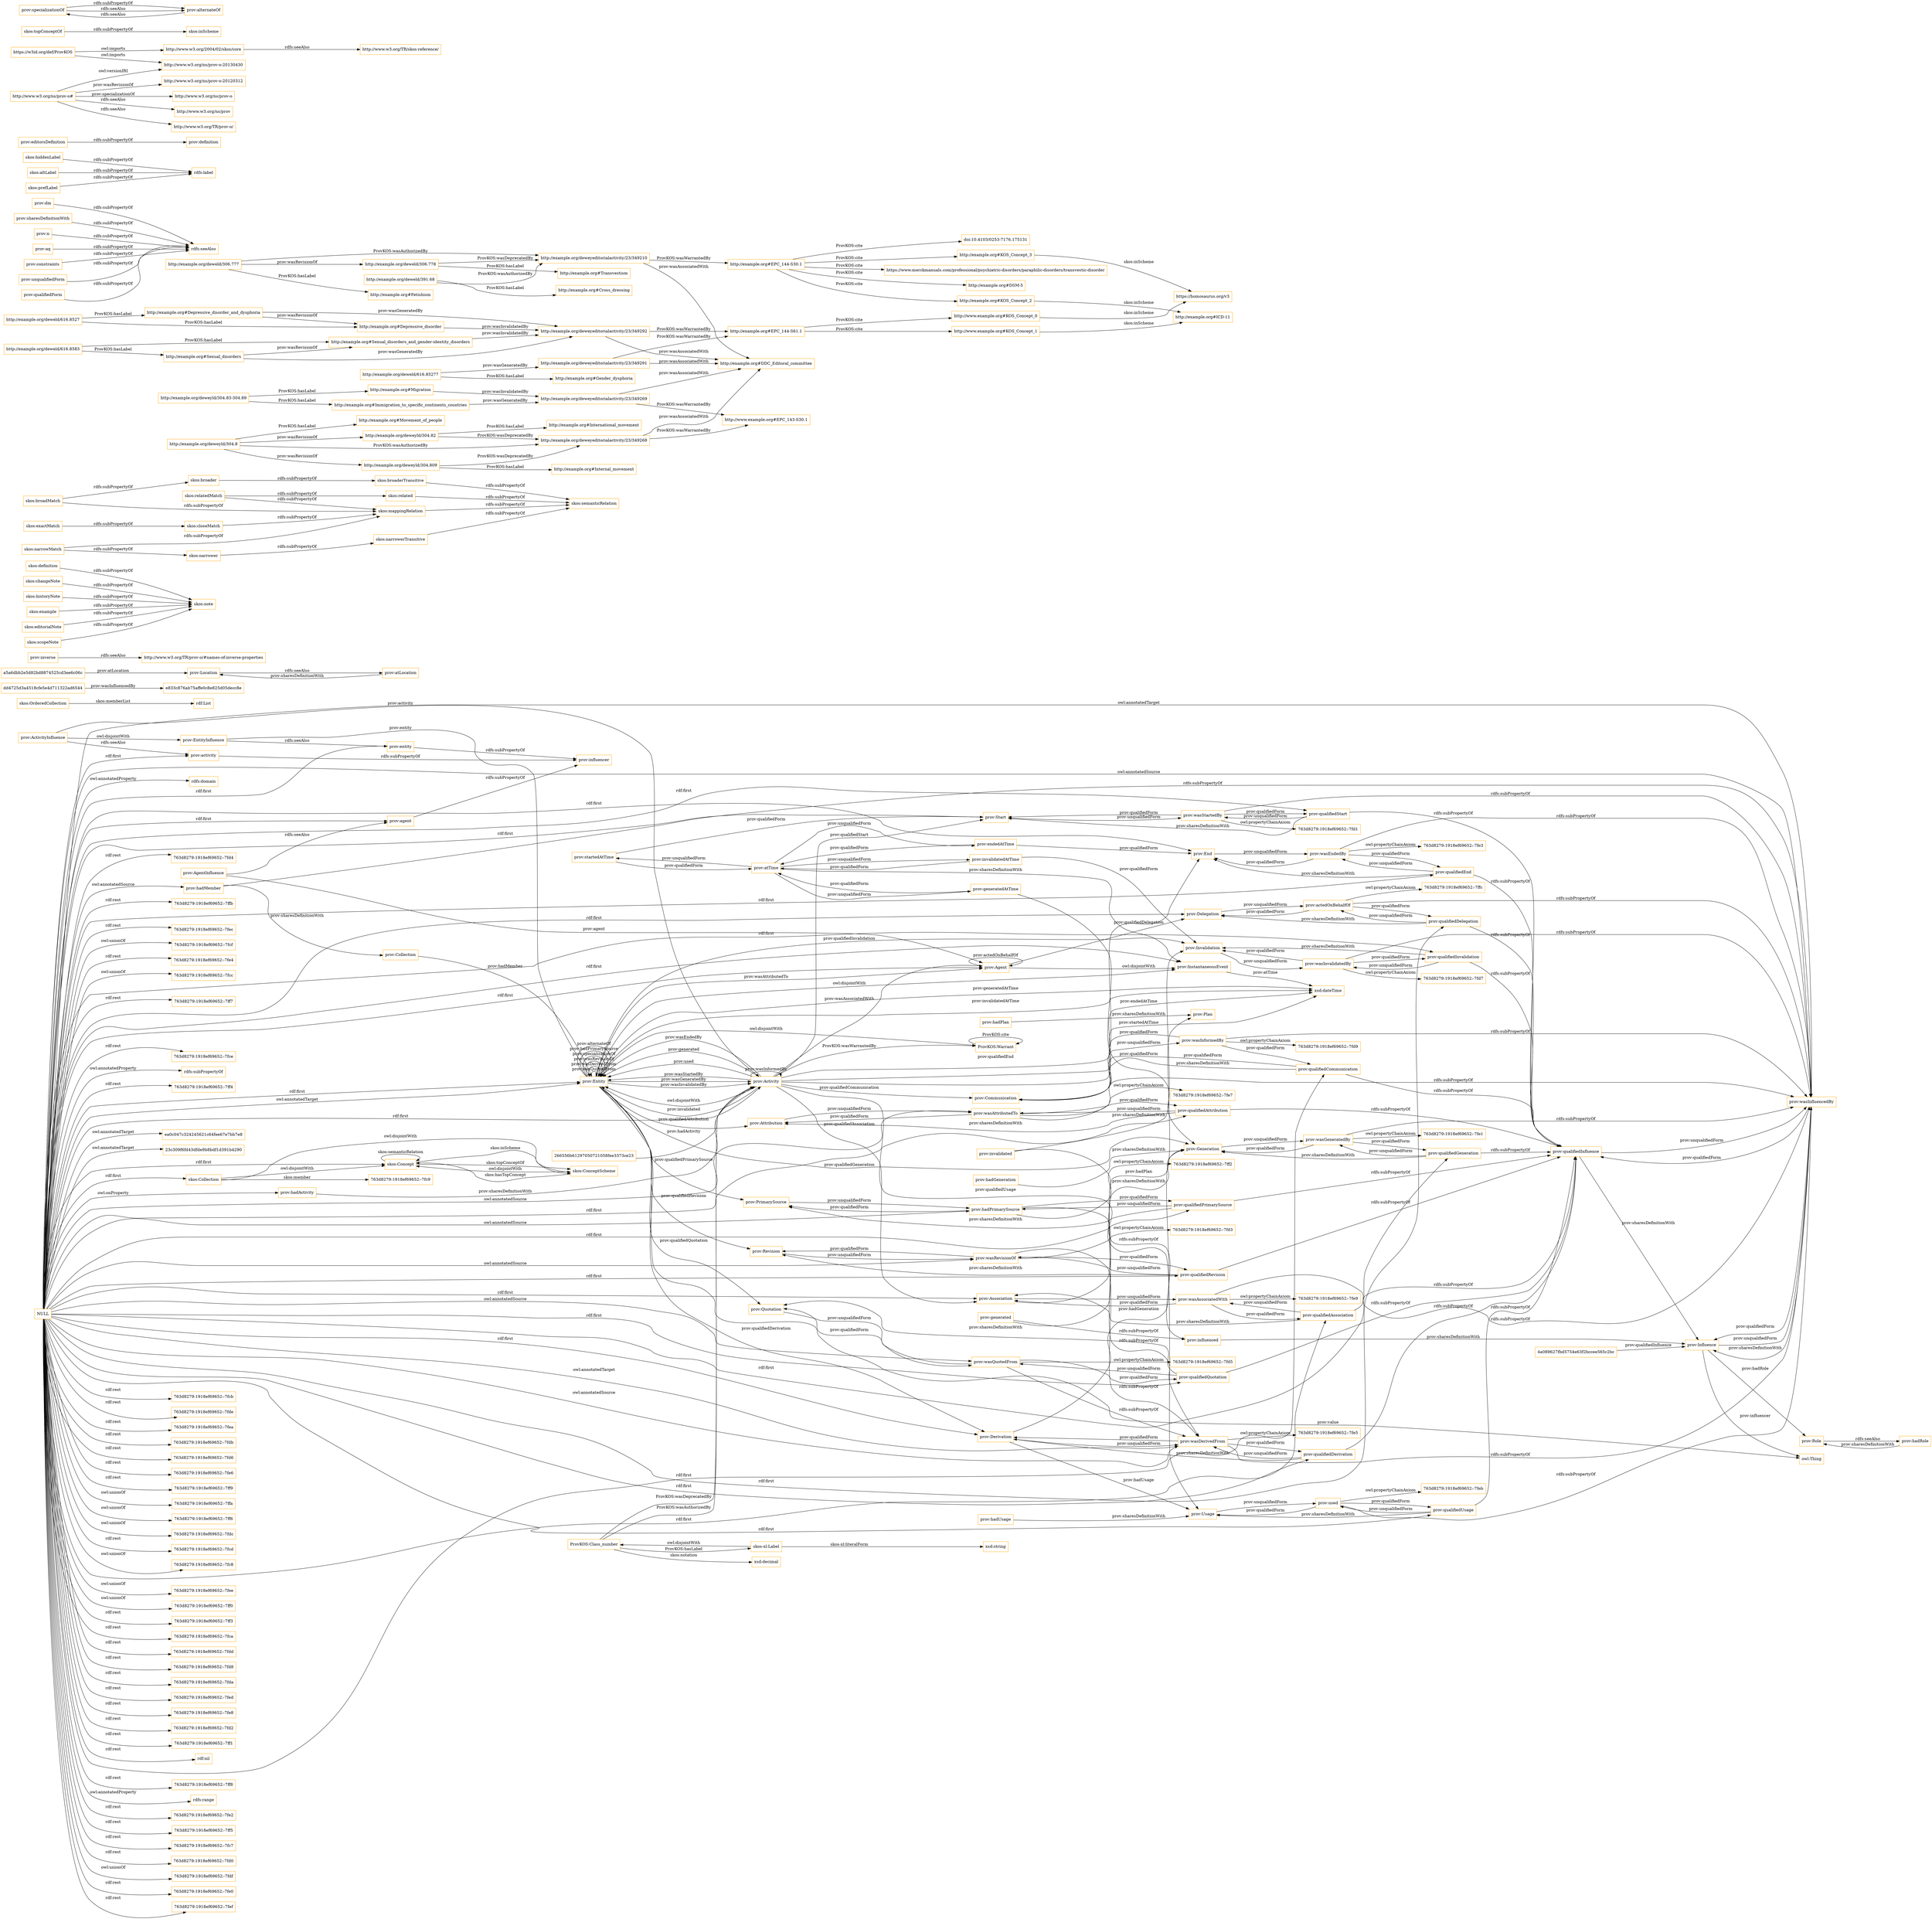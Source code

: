 digraph ar2dtool_diagram { 
rankdir=LR;
size="1501"
node [shape = rectangle, color="orange"]; "prov:Agent" "ProvKOS:Warrant" "rdf:List" "skos:ConceptScheme" "prov:Entity" "skos-xl:Label" "skos:Concept" "prov:Activity" "ProvKOS:Class_number" "prov:Influence" "prov:End" "prov:Derivation" "prov:Role" "dd4725d3a4518cfe5e4d711322ad6544" "prov:Quotation" "prov:Collection" "prov:InstantaneousEvent" "4a089627fbd5754e63f2bccee565c2bc" "prov:Delegation" "prov:Invalidation" "ea0c047c324245621c64fee67e7bb7e8" "23c309f6fd43dfde9b8bdf1d391b4290" "a5a6dbb2e5d82bd8874525cd3ee6c06c" "prov:Usage" "prov:Attribution" "prov:PrimarySource" "owl:Thing" "prov:ActivityInfluence" "266556b61297050721058fee3373ce23" "prov:Revision" "prov:Communication" "prov:Association" "prov:Start" "prov:Plan" "prov:EntityInfluence" "prov:Location" "e833c876ab75affe0c8e825d05decc8e" "prov:AgentInfluence" "prov:Generation" "763d8279:1918ef69652:-7fc9" "skos:OrderedCollection" "skos:Collection" ; /*classes style*/
	"prov:qualifiedQuotation" -> "prov:wasQuotedFrom" [ label = "prov:unqualifiedForm" ];
	"prov:qualifiedQuotation" -> "prov:Quotation" [ label = "prov:sharesDefinitionWith" ];
	"prov:qualifiedQuotation" -> "prov:qualifiedInfluence" [ label = "rdfs:subPropertyOf" ];
	"prov:inverse" -> "http://www.w3.org/TR/prov-o/#names-of-inverse-properties" [ label = "rdfs:seeAlso" ];
	"prov:atLocation" -> "prov:Location" [ label = "prov:sharesDefinitionWith" ];
	"skos:definition" -> "skos:note" [ label = "rdfs:subPropertyOf" ];
	"prov:Invalidation" -> "prov:wasInvalidatedBy" [ label = "prov:unqualifiedForm" ];
	"skos:relatedMatch" -> "skos:related" [ label = "rdfs:subPropertyOf" ];
	"skos:relatedMatch" -> "skos:mappingRelation" [ label = "rdfs:subPropertyOf" ];
	"prov:Quotation" -> "prov:wasQuotedFrom" [ label = "prov:unqualifiedForm" ];
	"http://example.org/deweyld/304.83-304.89" -> "http://example.org#Migration" [ label = "ProvKOS:hasLabel" ];
	"http://example.org/deweyld/304.83-304.89" -> "http://example.org#Immigration_to_specific_continents_countries" [ label = "ProvKOS:hasLabel" ];
	"http://example.org#EPC_144-S61.1" -> "http://www.example.org#KOS_Concept_1" [ label = "ProvKOS:cite" ];
	"http://example.org#EPC_144-S61.1" -> "http://www.example.org#KOS_Concept_0" [ label = "ProvKOS:cite" ];
	"prov:Location" -> "prov:atLocation" [ label = "rdfs:seeAlso" ];
	"prov:Communication" -> "prov:wasInformedBy" [ label = "prov:unqualifiedForm" ];
	"skos:changeNote" -> "skos:note" [ label = "rdfs:subPropertyOf" ];
	"prov:dm" -> "rdfs:seeAlso" [ label = "rdfs:subPropertyOf" ];
	"http://example.org#KOS_Concept_3" -> "https://homosaurus.org/v3" [ label = "skos:inScheme" ];
	"prov:qualifiedStart" -> "prov:Start" [ label = "prov:sharesDefinitionWith" ];
	"prov:qualifiedStart" -> "prov:wasStartedBy" [ label = "prov:unqualifiedForm" ];
	"prov:qualifiedStart" -> "prov:qualifiedInfluence" [ label = "rdfs:subPropertyOf" ];
	"prov:ActivityInfluence" -> "prov:activity" [ label = "rdfs:seeAlso" ];
	"prov:ActivityInfluence" -> "prov:EntityInfluence" [ label = "owl:disjointWith" ];
	"prov:entity" -> "prov:influencer" [ label = "rdfs:subPropertyOf" ];
	"prov:qualifiedDelegation" -> "prov:Delegation" [ label = "prov:sharesDefinitionWith" ];
	"prov:qualifiedDelegation" -> "prov:actedOnBehalfOf" [ label = "prov:unqualifiedForm" ];
	"prov:qualifiedDelegation" -> "prov:qualifiedInfluence" [ label = "rdfs:subPropertyOf" ];
	"prov:used" -> "763d8279:1918ef69652:-7feb" [ label = "owl:propertyChainAxiom" ];
	"prov:used" -> "prov:wasInfluencedBy" [ label = "rdfs:subPropertyOf" ];
	"prov:used" -> "prov:Usage" [ label = "prov:qualifiedForm" ];
	"prov:used" -> "prov:qualifiedUsage" [ label = "prov:qualifiedForm" ];
	"http://example.org/deweld/391.68" -> "http://example.org/deweyeditorialactivity/23/349210" [ label = "ProvKOS:wasAuthorizedBy" ];
	"http://example.org/deweld/391.68" -> "http://example.org#Cross_dressing" [ label = "ProvKOS:hasLabel" ];
	"prov:actedOnBehalfOf" -> "prov:qualifiedDelegation" [ label = "prov:qualifiedForm" ];
	"prov:actedOnBehalfOf" -> "763d8279:1918ef69652:-7ffc" [ label = "owl:propertyChainAxiom" ];
	"prov:actedOnBehalfOf" -> "prov:Delegation" [ label = "prov:qualifiedForm" ];
	"prov:actedOnBehalfOf" -> "prov:wasInfluencedBy" [ label = "rdfs:subPropertyOf" ];
	"prov:qualifiedAssociation" -> "prov:Association" [ label = "prov:sharesDefinitionWith" ];
	"prov:qualifiedAssociation" -> "prov:wasAssociatedWith" [ label = "prov:unqualifiedForm" ];
	"prov:qualifiedAssociation" -> "prov:qualifiedInfluence" [ label = "rdfs:subPropertyOf" ];
	"skos:hiddenLabel" -> "rdfs:label" [ label = "rdfs:subPropertyOf" ];
	"prov:qualifiedCommunication" -> "prov:Communication" [ label = "prov:sharesDefinitionWith" ];
	"prov:qualifiedCommunication" -> "prov:Communication" [ label = "prov:qualifiedForm" ];
	"prov:qualifiedCommunication" -> "prov:qualifiedInfluence" [ label = "rdfs:subPropertyOf" ];
	"skos:related" -> "skos:semanticRelation" [ label = "rdfs:subPropertyOf" ];
	"prov:wasRevisionOf" -> "prov:Revision" [ label = "prov:qualifiedForm" ];
	"prov:wasRevisionOf" -> "763d8279:1918ef69652:-7fd3" [ label = "owl:propertyChainAxiom" ];
	"prov:wasRevisionOf" -> "prov:qualifiedRevision" [ label = "prov:qualifiedForm" ];
	"prov:wasRevisionOf" -> "prov:wasDerivedFrom" [ label = "rdfs:subPropertyOf" ];
	"prov:editorsDefinition" -> "prov:definition" [ label = "rdfs:subPropertyOf" ];
	"prov:wasDerivedFrom" -> "prov:Derivation" [ label = "prov:qualifiedForm" ];
	"prov:wasDerivedFrom" -> "763d8279:1918ef69652:-7fe5" [ label = "owl:propertyChainAxiom" ];
	"prov:wasDerivedFrom" -> "prov:qualifiedDerivation" [ label = "prov:qualifiedForm" ];
	"prov:wasDerivedFrom" -> "prov:wasInfluencedBy" [ label = "rdfs:subPropertyOf" ];
	"prov:wasEndedBy" -> "prov:qualifiedEnd" [ label = "prov:qualifiedForm" ];
	"prov:wasEndedBy" -> "prov:End" [ label = "prov:qualifiedForm" ];
	"prov:wasEndedBy" -> "prov:wasInfluencedBy" [ label = "rdfs:subPropertyOf" ];
	"prov:wasEndedBy" -> "763d8279:1918ef69652:-7fe3" [ label = "owl:propertyChainAxiom" ];
	"prov:PrimarySource" -> "prov:hadPrimarySource" [ label = "prov:unqualifiedForm" ];
	"skos:ConceptScheme" -> "skos:Concept" [ label = "owl:disjointWith" ];
	"http://example.org/deweld/616.8583" -> "http://example.org#Sexual_disorders_and_gender-identity_disorders" [ label = "ProvKOS:hasLabel" ];
	"http://example.org/deweld/616.8583" -> "http://example.org#Sexual_disorders" [ label = "ProvKOS:hasLabel" ];
	"http://example.org#KOS_Concept_2" -> "http://example.org#ICD-11" [ label = "skos:inScheme" ];
	"prov:wasAttributedTo" -> "prov:Attribution" [ label = "prov:qualifiedForm" ];
	"prov:wasAttributedTo" -> "prov:wasInfluencedBy" [ label = "rdfs:subPropertyOf" ];
	"prov:wasAttributedTo" -> "prov:qualifiedAttribution" [ label = "prov:qualifiedForm" ];
	"prov:wasAttributedTo" -> "763d8279:1918ef69652:-7fe7" [ label = "owl:propertyChainAxiom" ];
	"http://example.org/deweld/616.8527" -> "http://example.org#Depressive_disorder_and_dysphoria" [ label = "ProvKOS:hasLabel" ];
	"http://example.org/deweld/616.8527" -> "http://example.org#Depressive_disorder" [ label = "ProvKOS:hasLabel" ];
	"prov:Role" -> "prov:hadRole" [ label = "rdfs:seeAlso" ];
	"prov:Attribution" -> "prov:wasAttributedTo" [ label = "prov:unqualifiedForm" ];
	"prov:hadPrimarySource" -> "763d8279:1918ef69652:-7ff2" [ label = "owl:propertyChainAxiom" ];
	"prov:hadPrimarySource" -> "prov:PrimarySource" [ label = "prov:qualifiedForm" ];
	"prov:hadPrimarySource" -> "prov:qualifiedPrimarySource" [ label = "prov:qualifiedForm" ];
	"prov:hadPrimarySource" -> "prov:wasDerivedFrom" [ label = "rdfs:subPropertyOf" ];
	"skos:altLabel" -> "rdfs:label" [ label = "rdfs:subPropertyOf" ];
	"prov:qualifiedPrimarySource" -> "prov:qualifiedInfluence" [ label = "rdfs:subPropertyOf" ];
	"prov:qualifiedPrimarySource" -> "prov:PrimarySource" [ label = "prov:sharesDefinitionWith" ];
	"prov:qualifiedPrimarySource" -> "prov:hadPrimarySource" [ label = "prov:unqualifiedForm" ];
	"prov:invalidated" -> "prov:influenced" [ label = "rdfs:subPropertyOf" ];
	"prov:invalidated" -> "prov:Invalidation" [ label = "prov:sharesDefinitionWith" ];
	"prov:generated" -> "prov:Generation" [ label = "prov:sharesDefinitionWith" ];
	"prov:generated" -> "prov:influenced" [ label = "rdfs:subPropertyOf" ];
	"skos:narrower" -> "skos:narrowerTransitive" [ label = "rdfs:subPropertyOf" ];
	"prov:Delegation" -> "prov:actedOnBehalfOf" [ label = "prov:unqualifiedForm" ];
	"skos:broaderTransitive" -> "skos:semanticRelation" [ label = "rdfs:subPropertyOf" ];
	"skos:broader" -> "skos:broaderTransitive" [ label = "rdfs:subPropertyOf" ];
	"http://example.org/deweyeditorialactivity/23/349210" -> "http://example.org#EPC_144-S30.1" [ label = "ProvKOS:wasWarrantedBy" ];
	"http://example.org/deweyeditorialactivity/23/349210" -> "http://example.org#DDC_Editoral_committee" [ label = "prov:wasAssociatedWith" ];
	"prov:Derivation" -> "prov:wasDerivedFrom" [ label = "prov:unqualifiedForm" ];
	"prov:End" -> "prov:wasEndedBy" [ label = "prov:unqualifiedForm" ];
	"skos:historyNote" -> "skos:note" [ label = "rdfs:subPropertyOf" ];
	"prov:Association" -> "prov:wasAssociatedWith" [ label = "prov:unqualifiedForm" ];
	"prov:qualifiedDerivation" -> "prov:wasDerivedFrom" [ label = "prov:unqualifiedForm" ];
	"prov:qualifiedDerivation" -> "prov:qualifiedInfluence" [ label = "rdfs:subPropertyOf" ];
	"prov:qualifiedDerivation" -> "prov:Derivation" [ label = "prov:sharesDefinitionWith" ];
	"http://example.org/deweyeditorialactivity/23/349292" -> "http://example.org#EPC_144-S61.1" [ label = "ProvKOS:wasWarrantedBy" ];
	"http://example.org/deweyeditorialactivity/23/349292" -> "http://example.org#DDC_Editoral_committee" [ label = "prov:wasAssociatedWith" ];
	"http://example.org#Immigration_to_specific_continents_countries" -> "http://example.org/deweyeditorialactivity/23/349269" [ label = "prov:wasGeneratedBy" ];
	"prov:wasInfluencedBy" -> "prov:Influence" [ label = "prov:sharesDefinitionWith" ];
	"prov:wasInfluencedBy" -> "prov:Influence" [ label = "prov:qualifiedForm" ];
	"prov:wasInfluencedBy" -> "prov:qualifiedInfluence" [ label = "prov:qualifiedForm" ];
	"http://example.org#EPC_144-S30.1" -> "https://www.merckmanuals.com/professional/psychiatric-disorders/paraphilic-disorders/transvestic-disorder" [ label = "ProvKOS:cite" ];
	"http://example.org#EPC_144-S30.1" -> "http://example.org#KOS_Concept_3" [ label = "ProvKOS:cite" ];
	"http://example.org#EPC_144-S30.1" -> "http://example.org#KOS_Concept_2" [ label = "ProvKOS:cite" ];
	"http://example.org#EPC_144-S30.1" -> "http://example.org#DSM-5" [ label = "ProvKOS:cite" ];
	"http://example.org#EPC_144-S30.1" -> "doi:10.4103/0253-7176.175131" [ label = "ProvKOS:cite" ];
	"http://www.example.org#KOS_Concept_1" -> "http://example.org#ICD-11" [ label = "skos:inScheme" ];
	"prov:hadPlan" -> "prov:Plan" [ label = "prov:sharesDefinitionWith" ];
	"prov:Usage" -> "prov:used" [ label = "prov:unqualifiedForm" ];
	"skos:broadMatch" -> "skos:broader" [ label = "rdfs:subPropertyOf" ];
	"skos:broadMatch" -> "skos:mappingRelation" [ label = "rdfs:subPropertyOf" ];
	"http://example.org/deweld/306.778" -> "http://example.org/deweyeditorialactivity/23/349210" [ label = "ProvKOS:wasDeprecatedBy" ];
	"http://example.org/deweld/306.778" -> "http://example.org#Transvestism" [ label = "ProvKOS:hasLabel" ];
	"http://www.w3.org/2004/02/skos/core" -> "http://www.w3.org/TR/skos-reference/" [ label = "rdfs:seeAlso" ];
	"prov:hadUsage" -> "prov:Usage" [ label = "prov:sharesDefinitionWith" ];
	"prov:hadMember" -> "prov:Collection" [ label = "prov:sharesDefinitionWith" ];
	"prov:hadMember" -> "prov:wasInfluencedBy" [ label = "rdfs:subPropertyOf" ];
	"prov:Agent" -> "prov:InstantaneousEvent" [ label = "owl:disjointWith" ];
	"http://example.org/deweyld/304.809" -> "http://example.org/deweyeditorialactivity/23/349268" [ label = "ProvKOS:wasDeprecatedBy" ];
	"http://example.org/deweyld/304.809" -> "http://example.org#Internal_movement" [ label = "ProvKOS:hasLabel" ];
	"http://example.org#Depressive_disorder_and_dysphoria" -> "http://example.org#Depressive_disorder" [ label = "prov:wasRevisionOf" ];
	"http://example.org#Depressive_disorder_and_dysphoria" -> "http://example.org/deweyeditorialactivity/23/349292" [ label = "prov:wasGeneratedBy" ];
	"prov:agent" -> "prov:influencer" [ label = "rdfs:subPropertyOf" ];
	"prov:hadGeneration" -> "prov:Generation" [ label = "prov:sharesDefinitionWith" ];
	"http://example.org/deweyeditorialactivity/23/349269" -> "http://www.example.org#EPC_143-S30.1" [ label = "ProvKOS:wasWarrantedBy" ];
	"http://example.org/deweyeditorialactivity/23/349269" -> "http://example.org#DDC_Editoral_committee" [ label = "prov:wasAssociatedWith" ];
	"prov:Start" -> "prov:wasStartedBy" [ label = "prov:unqualifiedForm" ];
	"prov:Revision" -> "prov:wasRevisionOf" [ label = "prov:unqualifiedForm" ];
	"prov:qualifiedGeneration" -> "prov:wasGeneratedBy" [ label = "prov:unqualifiedForm" ];
	"prov:qualifiedGeneration" -> "prov:qualifiedInfluence" [ label = "rdfs:subPropertyOf" ];
	"prov:qualifiedGeneration" -> "prov:Generation" [ label = "prov:sharesDefinitionWith" ];
	"skos:narrowerTransitive" -> "skos:semanticRelation" [ label = "rdfs:subPropertyOf" ];
	"NULL" -> "763d8279:1918ef69652:-7fcb" [ label = "rdf:rest" ];
	"NULL" -> "23c309f6fd43dfde9b8bdf1d391b4290" [ label = "owl:annotatedTarget" ];
	"NULL" -> "763d8279:1918ef69652:-7fde" [ label = "rdf:rest" ];
	"NULL" -> "prov:Start" [ label = "rdf:first" ];
	"NULL" -> "prov:qualifiedRevision" [ label = "rdf:first" ];
	"NULL" -> "763d8279:1918ef69652:-7fea" [ label = "rdf:rest" ];
	"NULL" -> "prov:qualifiedStart" [ label = "rdf:first" ];
	"NULL" -> "skos:Concept" [ label = "rdf:first" ];
	"NULL" -> "763d8279:1918ef69652:-7fdb" [ label = "rdf:rest" ];
	"NULL" -> "763d8279:1918ef69652:-7fd6" [ label = "rdf:rest" ];
	"NULL" -> "prov:wasInfluencedBy" [ label = "owl:annotatedTarget" ];
	"NULL" -> "prov:hadMember" [ label = "owl:annotatedSource" ];
	"NULL" -> "prov:Derivation" [ label = "rdf:first" ];
	"NULL" -> "763d8279:1918ef69652:-7fe6" [ label = "rdf:rest" ];
	"NULL" -> "prov:qualifiedAssociation" [ label = "rdf:first" ];
	"NULL" -> "763d8279:1918ef69652:-7ff9" [ label = "rdf:rest" ];
	"NULL" -> "763d8279:1918ef69652:-7ffa" [ label = "owl:unionOf" ];
	"NULL" -> "763d8279:1918ef69652:-7ff6" [ label = "owl:unionOf" ];
	"NULL" -> "763d8279:1918ef69652:-7fdc" [ label = "owl:unionOf" ];
	"NULL" -> "763d8279:1918ef69652:-7fcd" [ label = "rdf:rest" ];
	"NULL" -> "prov:wasDerivedFrom" [ label = "owl:annotatedSource" ];
	"NULL" -> "prov:wasInfluencedBy" [ label = "owl:annotatedSource" ];
	"NULL" -> "763d8279:1918ef69652:-7fc8" [ label = "owl:unionOf" ];
	"NULL" -> "763d8279:1918ef69652:-7fee" [ label = "owl:unionOf" ];
	"NULL" -> "763d8279:1918ef69652:-7ff0" [ label = "owl:unionOf" ];
	"NULL" -> "prov:qualifiedCommunication" [ label = "rdf:first" ];
	"NULL" -> "prov:wasDerivedFrom" [ label = "owl:annotatedTarget" ];
	"NULL" -> "763d8279:1918ef69652:-7ff3" [ label = "rdf:rest" ];
	"NULL" -> "ea0c047c324245621c64fee67e7bb7e8" [ label = "owl:annotatedTarget" ];
	"NULL" -> "763d8279:1918ef69652:-7fca" [ label = "rdf:rest" ];
	"NULL" -> "prov:qualifiedPrimarySource" [ label = "rdf:first" ];
	"NULL" -> "763d8279:1918ef69652:-7fdd" [ label = "rdf:rest" ];
	"NULL" -> "763d8279:1918ef69652:-7fd8" [ label = "rdf:rest" ];
	"NULL" -> "prov:wasAttributedTo" [ label = "owl:annotatedSource" ];
	"NULL" -> "763d8279:1918ef69652:-7fda" [ label = "rdf:rest" ];
	"NULL" -> "prov:Entity" [ label = "rdf:first" ];
	"NULL" -> "prov:entity" [ label = "rdf:first" ];
	"NULL" -> "prov:qualifiedUsage" [ label = "rdf:first" ];
	"NULL" -> "763d8279:1918ef69652:-7fed" [ label = "rdf:rest" ];
	"NULL" -> "763d8279:1918ef69652:-7fe8" [ label = "rdf:rest" ];
	"NULL" -> "prov:Entity" [ label = "owl:annotatedTarget" ];
	"NULL" -> "prov:Delegation" [ label = "rdf:first" ];
	"NULL" -> "763d8279:1918ef69652:-7fd2" [ label = "rdf:rest" ];
	"NULL" -> "prov:wasQuotedFrom" [ label = "owl:annotatedSource" ];
	"NULL" -> "763d8279:1918ef69652:-7ff1" [ label = "rdf:rest" ];
	"NULL" -> "rdf:nil" [ label = "rdf:rest" ];
	"NULL" -> "prov:qualifiedInvalidation" [ label = "rdf:first" ];
	"NULL" -> "prov:agent" [ label = "rdf:first" ];
	"NULL" -> "763d8279:1918ef69652:-7ff8" [ label = "rdf:rest" ];
	"NULL" -> "prov:qualifiedEnd" [ label = "rdf:first" ];
	"NULL" -> "rdfs:range" [ label = "owl:annotatedProperty" ];
	"NULL" -> "prov:Activity" [ label = "rdf:first" ];
	"NULL" -> "763d8279:1918ef69652:-7fe2" [ label = "rdf:rest" ];
	"NULL" -> "prov:End" [ label = "rdf:first" ];
	"NULL" -> "prov:Association" [ label = "rdf:first" ];
	"NULL" -> "763d8279:1918ef69652:-7ff5" [ label = "rdf:rest" ];
	"NULL" -> "763d8279:1918ef69652:-7fc7" [ label = "rdf:rest" ];
	"NULL" -> "prov:activity" [ label = "rdf:first" ];
	"NULL" -> "763d8279:1918ef69652:-7fd0" [ label = "rdf:rest" ];
	"NULL" -> "prov:InstantaneousEvent" [ label = "rdf:first" ];
	"NULL" -> "prov:qualifiedDelegation" [ label = "rdf:first" ];
	"NULL" -> "prov:qualifiedDerivation" [ label = "rdf:first" ];
	"NULL" -> "prov:qualifiedGeneration" [ label = "rdf:first" ];
	"NULL" -> "763d8279:1918ef69652:-7fdf" [ label = "owl:unionOf" ];
	"NULL" -> "prov:wasRevisionOf" [ label = "owl:annotatedSource" ];
	"NULL" -> "prov:qualifiedAttribution" [ label = "rdf:first" ];
	"NULL" -> "763d8279:1918ef69652:-7fe0" [ label = "rdf:rest" ];
	"NULL" -> "763d8279:1918ef69652:-7fef" [ label = "rdf:rest" ];
	"NULL" -> "rdfs:domain" [ label = "owl:annotatedProperty" ];
	"NULL" -> "prov:hadActivity" [ label = "owl:onProperty" ];
	"NULL" -> "prov:hadPrimarySource" [ label = "owl:annotatedSource" ];
	"NULL" -> "763d8279:1918ef69652:-7fd4" [ label = "rdf:rest" ];
	"NULL" -> "763d8279:1918ef69652:-7ffb" [ label = "rdf:rest" ];
	"NULL" -> "763d8279:1918ef69652:-7fec" [ label = "rdf:rest" ];
	"NULL" -> "763d8279:1918ef69652:-7fcf" [ label = "owl:unionOf" ];
	"NULL" -> "763d8279:1918ef69652:-7fe4" [ label = "rdf:rest" ];
	"NULL" -> "763d8279:1918ef69652:-7fcc" [ label = "owl:unionOf" ];
	"NULL" -> "763d8279:1918ef69652:-7ff7" [ label = "rdf:rest" ];
	"NULL" -> "763d8279:1918ef69652:-7fce" [ label = "rdf:rest" ];
	"NULL" -> "rdfs:subPropertyOf" [ label = "owl:annotatedProperty" ];
	"NULL" -> "prov:Agent" [ label = "rdf:first" ];
	"NULL" -> "skos:Collection" [ label = "rdf:first" ];
	"NULL" -> "prov:qualifiedQuotation" [ label = "rdf:first" ];
	"NULL" -> "763d8279:1918ef69652:-7ff4" [ label = "rdf:rest" ];
	"prov:EntityInfluence" -> "prov:entity" [ label = "rdfs:seeAlso" ];
	"http://example.org/deweyeditorialactivity/23/349291" -> "http://example.org#EPC_144-S61.1" [ label = "ProvKOS:wasWarrantedBy" ];
	"http://example.org/deweyeditorialactivity/23/349291" -> "http://example.org#DDC_Editoral_committee" [ label = "prov:wasAssociatedWith" ];
	"prov:influenced" -> "prov:Influence" [ label = "prov:sharesDefinitionWith" ];
	"skos:prefLabel" -> "rdfs:label" [ label = "rdfs:subPropertyOf" ];
	"http://www.example.org#KOS_Concept_0" -> "https://homosaurus.org/v3" [ label = "skos:inScheme" ];
	"prov:hadActivity" -> "prov:Activity" [ label = "prov:sharesDefinitionWith" ];
	"skos:narrowMatch" -> "skos:narrower" [ label = "rdfs:subPropertyOf" ];
	"skos:narrowMatch" -> "skos:mappingRelation" [ label = "rdfs:subPropertyOf" ];
	"http://example.org/deweyld/304.82" -> "http://example.org/deweyeditorialactivity/23/349268" [ label = "ProvKOS:wasDeprecatedBy" ];
	"http://example.org/deweyld/304.82" -> "http://example.org#International_movement" [ label = "ProvKOS:hasLabel" ];
	"http://example.org#Depressive_disorder" -> "http://example.org/deweyeditorialactivity/23/349292" [ label = "prov:wasInvalidatedBy" ];
	"http://example.org/deweld/306.777" -> "http://example.org/deweyeditorialactivity/23/349210" [ label = "ProvKOS:wasAuthorizedBy" ];
	"http://example.org/deweld/306.777" -> "http://example.org#Fetishism" [ label = "ProvKOS:hasLabel" ];
	"http://example.org/deweld/306.777" -> "http://example.org/deweld/306.778" [ label = "prov:wasRevisionOf" ];
	"https://w3id.org/def/ProvKOS" -> "http://www.w3.org/ns/prov-o-20130430" [ label = "owl:imports" ];
	"https://w3id.org/def/ProvKOS" -> "http://www.w3.org/2004/02/skos/core" [ label = "owl:imports" ];
	"skos:example" -> "skos:note" [ label = "rdfs:subPropertyOf" ];
	"skos-xl:Label" -> "ProvKOS:Class_number" [ label = "owl:disjointWith" ];
	"prov:sharesDefinitionWith" -> "rdfs:seeAlso" [ label = "rdfs:subPropertyOf" ];
	"http://example.org/deweld/616.85277" -> "http://example.org#Gender_dysphoria" [ label = "ProvKOS:hasLabel" ];
	"http://example.org/deweld/616.85277" -> "http://example.org/deweyeditorialactivity/23/349291" [ label = "prov:wasGeneratedBy" ];
	"prov:wasAssociatedWith" -> "prov:Association" [ label = "prov:qualifiedForm" ];
	"prov:wasAssociatedWith" -> "prov:wasInfluencedBy" [ label = "rdfs:subPropertyOf" ];
	"prov:wasAssociatedWith" -> "prov:qualifiedAssociation" [ label = "prov:qualifiedForm" ];
	"prov:wasAssociatedWith" -> "763d8279:1918ef69652:-7fe9" [ label = "owl:propertyChainAxiom" ];
	"prov:qualifiedInvalidation" -> "prov:Invalidation" [ label = "prov:sharesDefinitionWith" ];
	"prov:qualifiedInvalidation" -> "prov:wasInvalidatedBy" [ label = "prov:unqualifiedForm" ];
	"prov:qualifiedInvalidation" -> "prov:qualifiedInfluence" [ label = "rdfs:subPropertyOf" ];
	"prov:startedAtTime" -> "prov:Start" [ label = "prov:qualifiedForm" ];
	"prov:startedAtTime" -> "prov:atTime" [ label = "prov:qualifiedForm" ];
	"http://example.org#Sexual_disorders" -> "http://example.org#Sexual_disorders_and_gender-identity_disorders" [ label = "prov:wasRevisionOf" ];
	"http://example.org#Sexual_disorders" -> "http://example.org/deweyeditorialactivity/23/349292" [ label = "prov:wasGeneratedBy" ];
	"prov:endedAtTime" -> "prov:End" [ label = "prov:qualifiedForm" ];
	"prov:endedAtTime" -> "prov:atTime" [ label = "prov:qualifiedForm" ];
	"http://example.org/deweyld/304.8" -> "http://example.org/deweyeditorialactivity/23/349268" [ label = "ProvKOS:wasAuthorizedBy" ];
	"http://example.org/deweyld/304.8" -> "http://example.org#Movement_of_people" [ label = "ProvKOS:hasLabel" ];
	"http://example.org/deweyld/304.8" -> "http://example.org/deweyld/304.82" [ label = "prov:wasRevisionOf" ];
	"http://example.org/deweyld/304.8" -> "http://example.org/deweyld/304.809" [ label = "prov:wasRevisionOf" ];
	"prov:AgentInfluence" -> "prov:agent" [ label = "rdfs:seeAlso" ];
	"http://example.org/deweyeditorialactivity/23/349268" -> "http://www.example.org#EPC_143-S30.1" [ label = "ProvKOS:wasWarrantedBy" ];
	"http://example.org/deweyeditorialactivity/23/349268" -> "http://example.org#DDC_Editoral_committee" [ label = "prov:wasAssociatedWith" ];
	"prov:hadRole" -> "prov:Role" [ label = "prov:sharesDefinitionWith" ];
	"prov:activity" -> "prov:influencer" [ label = "rdfs:subPropertyOf" ];
	"http://example.org#Migration" -> "http://example.org/deweyeditorialactivity/23/349269" [ label = "prov:wasInvalidatedBy" ];
	"prov:qualifiedInfluence" -> "prov:wasInfluencedBy" [ label = "prov:unqualifiedForm" ];
	"prov:qualifiedInfluence" -> "prov:Influence" [ label = "prov:sharesDefinitionWith" ];
	"prov:wasQuotedFrom" -> "763d8279:1918ef69652:-7fd5" [ label = "owl:propertyChainAxiom" ];
	"prov:wasQuotedFrom" -> "prov:wasDerivedFrom" [ label = "rdfs:subPropertyOf" ];
	"prov:wasQuotedFrom" -> "prov:qualifiedQuotation" [ label = "prov:qualifiedForm" ];
	"prov:wasQuotedFrom" -> "prov:Quotation" [ label = "prov:qualifiedForm" ];
	"prov:n" -> "rdfs:seeAlso" [ label = "rdfs:subPropertyOf" ];
	"http://example.org#Sexual_disorders_and_gender-identity_disorders" -> "http://example.org/deweyeditorialactivity/23/349292" [ label = "prov:wasInvalidatedBy" ];
	"prov:wasInformedBy" -> "763d8279:1918ef69652:-7fd9" [ label = "owl:propertyChainAxiom" ];
	"prov:wasInformedBy" -> "prov:wasInfluencedBy" [ label = "rdfs:subPropertyOf" ];
	"prov:wasInformedBy" -> "prov:qualifiedCommunication" [ label = "prov:qualifiedForm" ];
	"prov:wasInformedBy" -> "prov:Communication" [ label = "prov:qualifiedForm" ];
	"prov:aq" -> "rdfs:seeAlso" [ label = "rdfs:subPropertyOf" ];
	"prov:atTime" -> "prov:invalidatedAtTime" [ label = "prov:unqualifiedForm" ];
	"prov:atTime" -> "prov:startedAtTime" [ label = "prov:unqualifiedForm" ];
	"prov:atTime" -> "prov:generatedAtTime" [ label = "prov:unqualifiedForm" ];
	"prov:atTime" -> "prov:endedAtTime" [ label = "prov:unqualifiedForm" ];
	"prov:atTime" -> "prov:InstantaneousEvent" [ label = "prov:sharesDefinitionWith" ];
	"prov:constraints" -> "rdfs:seeAlso" [ label = "rdfs:subPropertyOf" ];
	"http://www.w3.org/ns/prov-o#" -> "http://www.w3.org/ns/prov-o-20120312" [ label = "prov:wasRevisionOf" ];
	"http://www.w3.org/ns/prov-o#" -> "http://www.w3.org/ns/prov-o" [ label = "prov:specializationOf" ];
	"http://www.w3.org/ns/prov-o#" -> "http://www.w3.org/ns/prov-o-20130430" [ label = "owl:versionIRI" ];
	"http://www.w3.org/ns/prov-o#" -> "http://www.w3.org/ns/prov" [ label = "rdfs:seeAlso" ];
	"http://www.w3.org/ns/prov-o#" -> "http://www.w3.org/TR/prov-o/" [ label = "rdfs:seeAlso" ];
	"prov:qualifiedEnd" -> "prov:qualifiedInfluence" [ label = "rdfs:subPropertyOf" ];
	"prov:qualifiedEnd" -> "prov:wasEndedBy" [ label = "prov:unqualifiedForm" ];
	"prov:qualifiedEnd" -> "prov:End" [ label = "prov:sharesDefinitionWith" ];
	"prov:qualifiedUsage" -> "prov:qualifiedInfluence" [ label = "rdfs:subPropertyOf" ];
	"prov:qualifiedUsage" -> "prov:Usage" [ label = "prov:sharesDefinitionWith" ];
	"prov:qualifiedUsage" -> "prov:used" [ label = "prov:unqualifiedForm" ];
	"prov:Influence" -> "prov:wasInfluencedBy" [ label = "prov:unqualifiedForm" ];
	"skos:mappingRelation" -> "skos:semanticRelation" [ label = "rdfs:subPropertyOf" ];
	"prov:wasStartedBy" -> "prov:qualifiedStart" [ label = "prov:qualifiedForm" ];
	"prov:wasStartedBy" -> "763d8279:1918ef69652:-7fd1" [ label = "owl:propertyChainAxiom" ];
	"prov:wasStartedBy" -> "prov:wasInfluencedBy" [ label = "rdfs:subPropertyOf" ];
	"prov:wasStartedBy" -> "prov:Start" [ label = "prov:qualifiedForm" ];
	"prov:Generation" -> "prov:wasGeneratedBy" [ label = "prov:unqualifiedForm" ];
	"prov:qualifiedAttribution" -> "prov:qualifiedInfluence" [ label = "rdfs:subPropertyOf" ];
	"prov:qualifiedAttribution" -> "prov:wasAttributedTo" [ label = "prov:unqualifiedForm" ];
	"prov:qualifiedAttribution" -> "prov:Attribution" [ label = "prov:sharesDefinitionWith" ];
	"skos:Collection" -> "skos:ConceptScheme" [ label = "owl:disjointWith" ];
	"skos:Collection" -> "skos:Concept" [ label = "owl:disjointWith" ];
	"skos:topConceptOf" -> "skos:inScheme" [ label = "rdfs:subPropertyOf" ];
	"prov:invalidatedAtTime" -> "prov:atTime" [ label = "prov:qualifiedForm" ];
	"prov:invalidatedAtTime" -> "prov:Invalidation" [ label = "prov:qualifiedForm" ];
	"prov:Entity" -> "ProvKOS:Warrant" [ label = "owl:disjointWith" ];
	"prov:Entity" -> "prov:InstantaneousEvent" [ label = "owl:disjointWith" ];
	"prov:wasGeneratedBy" -> "prov:wasInfluencedBy" [ label = "rdfs:subPropertyOf" ];
	"prov:wasGeneratedBy" -> "763d8279:1918ef69652:-7fe1" [ label = "owl:propertyChainAxiom" ];
	"prov:wasGeneratedBy" -> "prov:Generation" [ label = "prov:qualifiedForm" ];
	"prov:wasGeneratedBy" -> "prov:qualifiedGeneration" [ label = "prov:qualifiedForm" ];
	"skos:exactMatch" -> "skos:closeMatch" [ label = "rdfs:subPropertyOf" ];
	"prov:specializationOf" -> "prov:alternateOf" [ label = "rdfs:subPropertyOf" ];
	"prov:specializationOf" -> "prov:alternateOf" [ label = "rdfs:seeAlso" ];
	"prov:unqualifiedForm" -> "rdfs:seeAlso" [ label = "rdfs:subPropertyOf" ];
	"prov:wasInvalidatedBy" -> "prov:wasInfluencedBy" [ label = "rdfs:subPropertyOf" ];
	"prov:wasInvalidatedBy" -> "prov:qualifiedInvalidation" [ label = "prov:qualifiedForm" ];
	"prov:wasInvalidatedBy" -> "763d8279:1918ef69652:-7fd7" [ label = "owl:propertyChainAxiom" ];
	"prov:wasInvalidatedBy" -> "prov:Invalidation" [ label = "prov:qualifiedForm" ];
	"skos:editorialNote" -> "skos:note" [ label = "rdfs:subPropertyOf" ];
	"skos:closeMatch" -> "skos:mappingRelation" [ label = "rdfs:subPropertyOf" ];
	"prov:qualifiedForm" -> "rdfs:seeAlso" [ label = "rdfs:subPropertyOf" ];
	"prov:qualifiedRevision" -> "prov:qualifiedInfluence" [ label = "rdfs:subPropertyOf" ];
	"prov:qualifiedRevision" -> "prov:wasRevisionOf" [ label = "prov:unqualifiedForm" ];
	"prov:qualifiedRevision" -> "prov:Revision" [ label = "prov:sharesDefinitionWith" ];
	"prov:Activity" -> "prov:Entity" [ label = "owl:disjointWith" ];
	"prov:generatedAtTime" -> "prov:atTime" [ label = "prov:qualifiedForm" ];
	"prov:generatedAtTime" -> "prov:Generation" [ label = "prov:qualifiedForm" ];
	"skos:scopeNote" -> "skos:note" [ label = "rdfs:subPropertyOf" ];
	"prov:alternateOf" -> "prov:specializationOf" [ label = "rdfs:seeAlso" ];
	"prov:Activity" -> "prov:Agent" [ label = "prov:wasAssociatedWith" ];
	"prov:Activity" -> "prov:Association" [ label = "prov:qualifiedAssociation" ];
	"prov:Association" -> "prov:Plan" [ label = "prov:hadPlan" ];
	"prov:Entity" -> "prov:Invalidation" [ label = "prov:qualifiedInvalidation" ];
	"dd4725d3a4518cfe5e4d711322ad6544" -> "e833c876ab75affe0c8e825d05decc8e" [ label = "prov:wasInfluencedBy" ];
	"prov:Activity" -> "prov:Usage" [ label = "prov:qualifiedUsage" ];
	"prov:Activity" -> "prov:Activity" [ label = "prov:wasInformedBy" ];
	"prov:Activity" -> "prov:Entity" [ label = "prov:invalidated" ];
	"prov:Derivation" -> "prov:Usage" [ label = "prov:hadUsage" ];
	"skos:Concept" -> "skos:ConceptScheme" [ label = "skos:inScheme" ];
	"prov:Activity" -> "ProvKOS:Warrant" [ label = "ProvKOS:wasWarrantedBy" ];
	"prov:Activity" -> "xsd:dateTime" [ label = "prov:startedAtTime" ];
	"skos:OrderedCollection" -> "rdf:List" [ label = "skos:memberList" ];
	"prov:Entity" -> "prov:Entity" [ label = "prov:wasQuotedFrom" ];
	"prov:Activity" -> "prov:Communication" [ label = "prov:qualifiedCommunication" ];
	"prov:Agent" -> "prov:Agent" [ label = "prov:actedOnBehalfOf" ];
	"prov:Derivation" -> "prov:Generation" [ label = "prov:hadGeneration" ];
	"prov:Agent" -> "prov:Delegation" [ label = "prov:qualifiedDelegation" ];
	"prov:Entity" -> "prov:Activity" [ label = "prov:wasGeneratedBy" ];
	"prov:Activity" -> "prov:End" [ label = "prov:qualifiedEnd" ];
	"prov:Activity" -> "prov:Entity" [ label = "prov:wasEndedBy" ];
	"prov:Entity" -> "prov:Entity" [ label = "prov:wasDerivedFrom" ];
	"4a089627fbd5754e63f2bccee565c2bc" -> "prov:Influence" [ label = "prov:qualifiedInfluence" ];
	"prov:Entity" -> "xsd:dateTime" [ label = "prov:invalidatedAtTime" ];
	"prov:Entity" -> "prov:Entity" [ label = "prov:wasRevisionOf" ];
	"skos:Concept" -> "skos:Concept" [ label = "skos:semanticRelation" ];
	"prov:Entity" -> "prov:Agent" [ label = "prov:wasAttributedTo" ];
	"ProvKOS:Class_number" -> "skos-xl:Label" [ label = "ProvKOS:hasLabel" ];
	"ProvKOS:Warrant" -> "ProvKOS:Warrant" [ label = "ProvKOS:cite" ];
	"prov:EntityInfluence" -> "prov:Entity" [ label = "prov:entity" ];
	"prov:Entity" -> "prov:PrimarySource" [ label = "prov:qualifiedPrimarySource" ];
	"266556b61297050721058fee3373ce23" -> "prov:Activity" [ label = "prov:hadActivity" ];
	"prov:Influence" -> "prov:Role" [ label = "prov:hadRole" ];
	"prov:Entity" -> "xsd:dateTime" [ label = "prov:generatedAtTime" ];
	"prov:Entity" -> "prov:Revision" [ label = "prov:qualifiedRevision" ];
	"prov:Entity" -> "prov:Attribution" [ label = "prov:qualifiedAttribution" ];
	"skos:ConceptScheme" -> "skos:Concept" [ label = "skos:hasTopConcept" ];
	"prov:Activity" -> "prov:Entity" [ label = "prov:generated" ];
	"prov:Entity" -> "prov:Derivation" [ label = "prov:qualifiedDerivation" ];
	"ProvKOS:Class_number" -> "prov:Activity" [ label = "ProvKOS:wasAuthorizedBy" ];
	"prov:Entity" -> "prov:Quotation" [ label = "prov:qualifiedQuotation" ];
	"prov:Entity" -> "prov:Entity" [ label = "prov:specializationOf" ];
	"skos-xl:Label" -> "xsd:string" [ label = "skos-xl:literalForm" ];
	"ProvKOS:Class_number" -> "xsd:decimal" [ label = "skos:notation" ];
	"prov:Activity" -> "xsd:dateTime" [ label = "prov:endedAtTime" ];
	"skos:Concept" -> "skos:ConceptScheme" [ label = "skos:topConceptOf" ];
	"prov:Influence" -> "owl:Thing" [ label = "prov:influencer" ];
	"skos:Collection" -> "763d8279:1918ef69652:-7fc9" [ label = "skos:member" ];
	"prov:Activity" -> "prov:Start" [ label = "prov:qualifiedStart" ];
	"prov:InstantaneousEvent" -> "xsd:dateTime" [ label = "prov:atTime" ];
	"prov:Entity" -> "owl:Thing" [ label = "prov:value" ];
	"prov:ActivityInfluence" -> "prov:Activity" [ label = "prov:activity" ];
	"a5a6dbb2e5d82bd8874525cd3ee6c06c" -> "prov:Location" [ label = "prov:atLocation" ];
	"prov:Collection" -> "prov:Entity" [ label = "prov:hadMember" ];
	"prov:Activity" -> "prov:Entity" [ label = "prov:used" ];
	"prov:Entity" -> "prov:Generation" [ label = "prov:qualifiedGeneration" ];
	"prov:Entity" -> "prov:Entity" [ label = "prov:hadPrimarySource" ];
	"prov:Entity" -> "prov:Entity" [ label = "prov:alternateOf" ];
	"prov:Activity" -> "prov:Entity" [ label = "prov:wasStartedBy" ];
	"prov:AgentInfluence" -> "prov:Agent" [ label = "prov:agent" ];
	"ProvKOS:Class_number" -> "prov:Activity" [ label = "ProvKOS:wasDeprecatedBy" ];
	"prov:Entity" -> "prov:Activity" [ label = "prov:wasInvalidatedBy" ];

}
